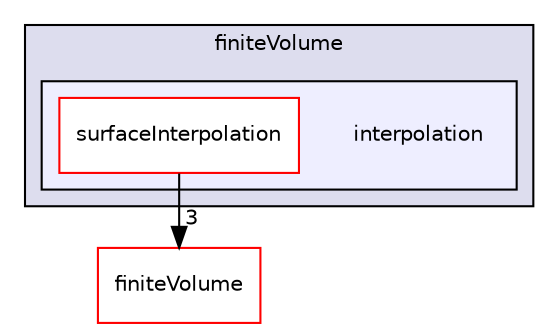 digraph "src/optimisation/adjointOptimisation/adjoint/finiteVolume/interpolation" {
  bgcolor=transparent;
  compound=true
  node [ fontsize="10", fontname="Helvetica"];
  edge [ labelfontsize="10", labelfontname="Helvetica"];
  subgraph clusterdir_2c63daf54d8e3dba8009549c93157325 {
    graph [ bgcolor="#ddddee", pencolor="black", label="finiteVolume" fontname="Helvetica", fontsize="10", URL="dir_2c63daf54d8e3dba8009549c93157325.html"]
  subgraph clusterdir_61bf9d2f665033a11dac176bff8be788 {
    graph [ bgcolor="#eeeeff", pencolor="black", label="" URL="dir_61bf9d2f665033a11dac176bff8be788.html"];
    dir_61bf9d2f665033a11dac176bff8be788 [shape=plaintext label="interpolation"];
    dir_ac053c1cd238e4a2e8637c1a8506f80f [shape=box label="surfaceInterpolation" color="red" fillcolor="white" style="filled" URL="dir_ac053c1cd238e4a2e8637c1a8506f80f.html"];
  }
  }
  dir_9bd15774b555cf7259a6fa18f99fe99b [shape=box label="finiteVolume" color="red" URL="dir_9bd15774b555cf7259a6fa18f99fe99b.html"];
  dir_ac053c1cd238e4a2e8637c1a8506f80f->dir_9bd15774b555cf7259a6fa18f99fe99b [headlabel="3", labeldistance=1.5 headhref="dir_002812_000814.html"];
}
